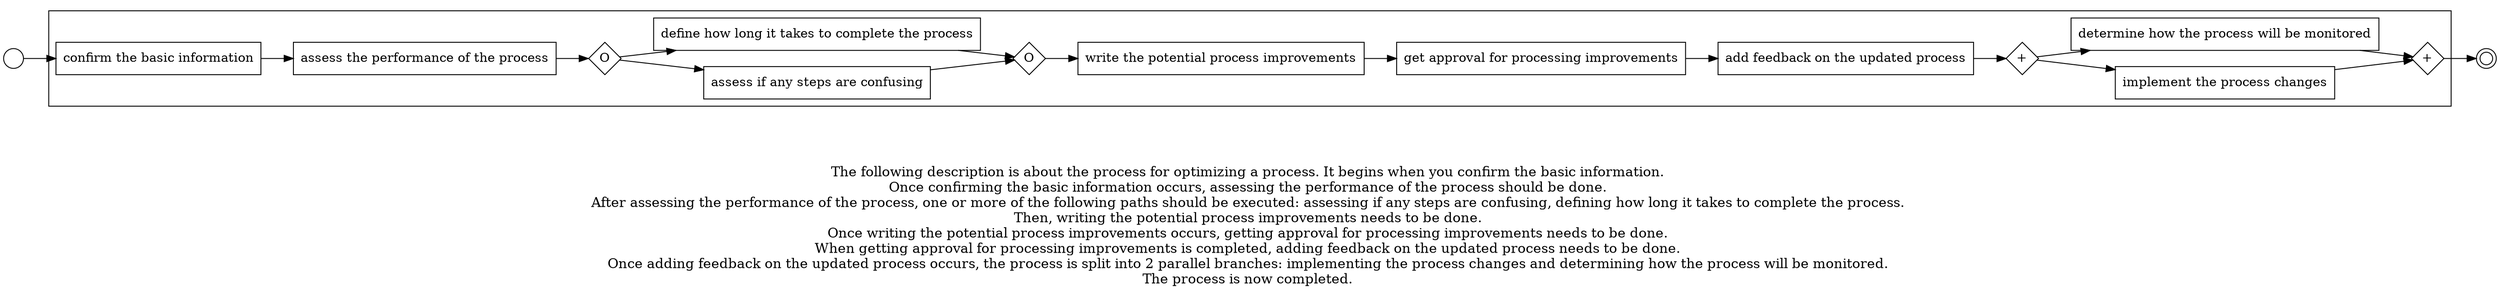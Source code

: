 digraph process_for_optimizing_a_process_38 {
	graph [rankdir=LR]
	START_NODE [label="" shape=circle width=0.3]
	subgraph CLUSTER_0 {
		"confirm the basic information" [shape=box]
		"assess the performance of the process" [shape=box]
		"confirm the basic information" -> "assess the performance of the process"
		"OR_SPLIT--3. Rethinking the process_9UFD" [label=O fixedsize=true shape=diamond width=0.5]
		"assess the performance of the process" -> "OR_SPLIT--3. Rethinking the process_9UFD"
		"assess if any steps are confusing" [shape=box]
		"OR_SPLIT--3. Rethinking the process_9UFD" -> "assess if any steps are confusing"
		"define how long it takes to complete the process" [shape=box]
		"OR_SPLIT--3. Rethinking the process_9UFD" -> "define how long it takes to complete the process"
		"OR_JOIN--3. Rethinking the process_9UFD" [label=O fixedsize=true shape=diamond width=0.5]
		"assess if any steps are confusing" -> "OR_JOIN--3. Rethinking the process_9UFD"
		"define how long it takes to complete the process" -> "OR_JOIN--3. Rethinking the process_9UFD"
		"write the potential process improvements" [shape=box]
		"OR_JOIN--3. Rethinking the process_9UFD" -> "write the potential process improvements"
		"get approval for processing improvements" [shape=box]
		"write the potential process improvements" -> "get approval for processing improvements"
		"add feedback on the updated process" [shape=box]
		"get approval for processing improvements" -> "add feedback on the updated process"
		"AND_SPLIT--7. Optimizing the process_UXBV" [label="+" fixedsize=true shape=diamond width=0.5]
		"add feedback on the updated process" -> "AND_SPLIT--7. Optimizing the process_UXBV"
		"implement the process changes" [shape=box]
		"AND_SPLIT--7. Optimizing the process_UXBV" -> "implement the process changes"
		"determine how the process will be monitored" [shape=box]
		"AND_SPLIT--7. Optimizing the process_UXBV" -> "determine how the process will be monitored"
		"AND_JOIN--7. Optimizing the process_UXBV" [label="+" fixedsize=true shape=diamond width=0.5]
		"implement the process changes" -> "AND_JOIN--7. Optimizing the process_UXBV"
		"determine how the process will be monitored" -> "AND_JOIN--7. Optimizing the process_UXBV"
	}
	START_NODE -> "confirm the basic information"
	END_NODE [label="" shape=doublecircle width=0.2]
	"AND_JOIN--7. Optimizing the process_UXBV" -> END_NODE
	fontsize=15 label="\n\n
The following description is about the process for optimizing a process. It begins when you confirm the basic information. 
Once confirming the basic information occurs, assessing the performance of the process should be done. 
After assessing the performance of the process, one or more of the following paths should be executed: assessing if any steps are confusing, defining how long it takes to complete the process. 
Then, writing the potential process improvements needs to be done. 
Once writing the potential process improvements occurs, getting approval for processing improvements needs to be done. 
When getting approval for processing improvements is completed, adding feedback on the updated process needs to be done. 
Once adding feedback on the updated process occurs, the process is split into 2 parallel branches: implementing the process changes and determining how the process will be monitored. 
The process is now completed. 
"
}
